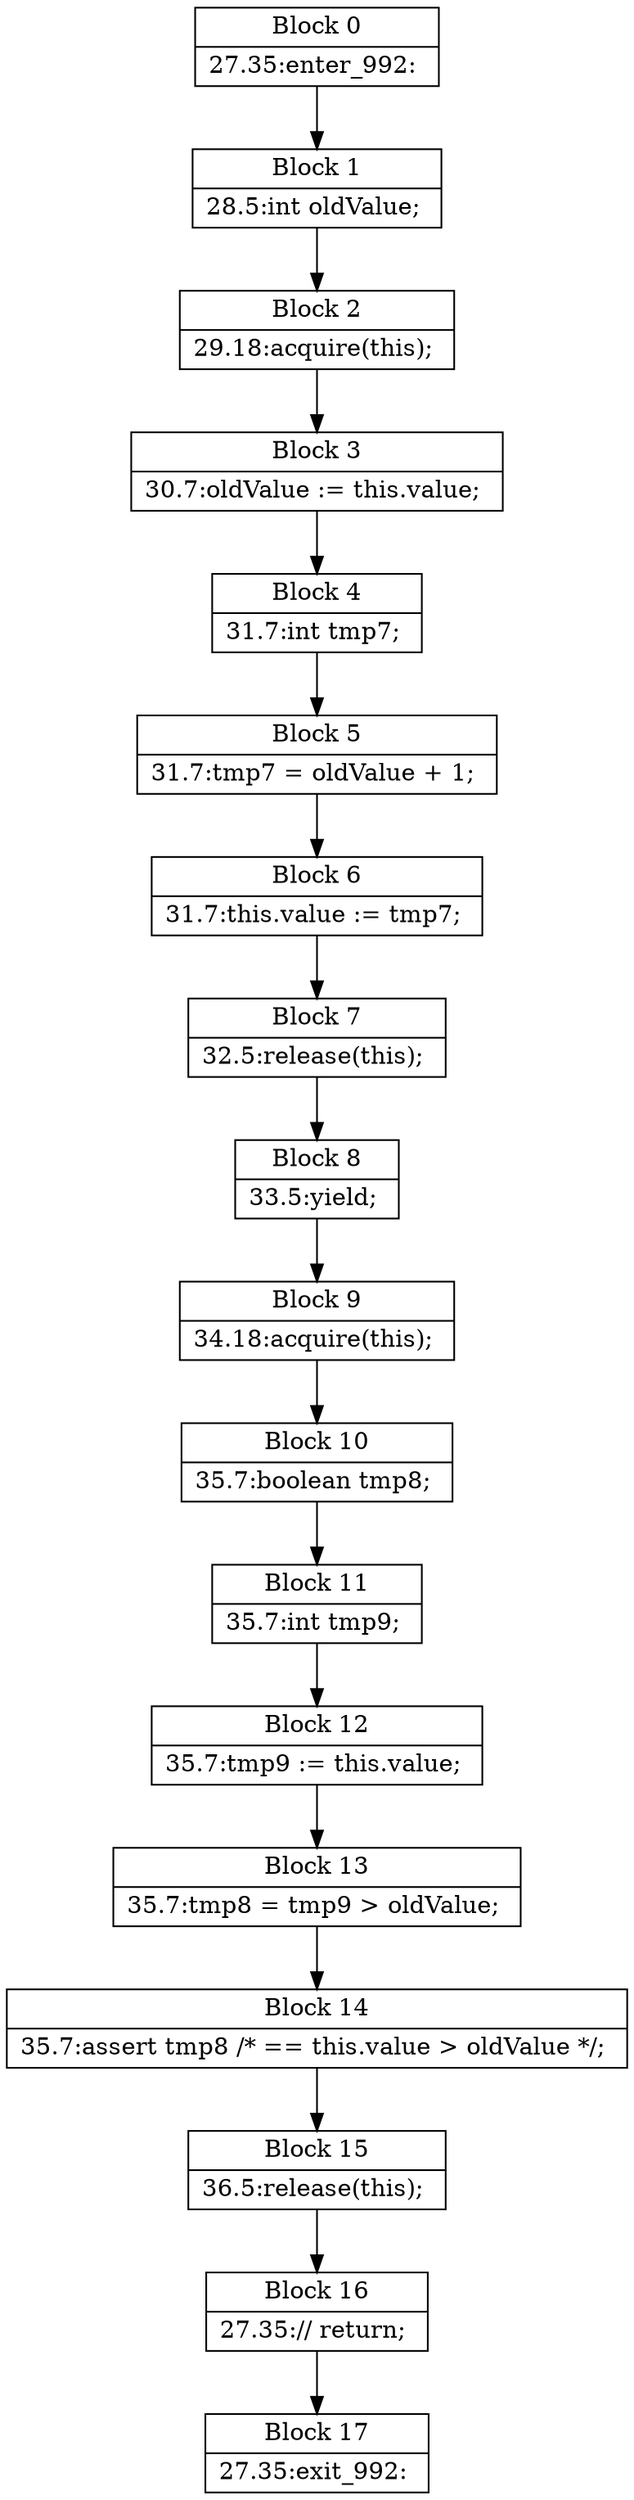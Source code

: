 digraph G {
   node [shape=record];
B0[label="{Block 0|27.35:enter_992: \n}"];
B1[label="{Block 1|28.5:int oldValue; \n}"];
B2[label="{Block 2|29.18:acquire(this); \n}"];
B3[label="{Block 3|30.7:oldValue := this.value; \n}"];
B4[label="{Block 4|31.7:int tmp7; \n}"];
B5[label="{Block 5|31.7:tmp7 = oldValue + 1; \n}"];
B6[label="{Block 6|31.7:this.value := tmp7; \n}"];
B7[label="{Block 7|32.5:release(this); \n}"];
B8[label="{Block 8|33.5:yield; \n}"];
B9[label="{Block 9|34.18:acquire(this); \n}"];
B10[label="{Block 10|35.7:boolean tmp8; \n}"];
B11[label="{Block 11|35.7:int tmp9; \n}"];
B12[label="{Block 12|35.7:tmp9 := this.value; \n}"];
B13[label="{Block 13|35.7:tmp8 = tmp9 \> oldValue; \n}"];
B14[label="{Block 14|35.7:assert tmp8 /* == this.value \> oldValue */; \n}"];
B15[label="{Block 15|36.5:release(this); \n}"];
B16[label="{Block 16|27.35:// return; \n}"];
B17[label="{Block 17|27.35:exit_992: \n}"];
B0 -> B1;
B1 -> B2;
B2 -> B3;
B3 -> B4;
B4 -> B5;
B5 -> B6;
B6 -> B7;
B7 -> B8;
B8 -> B9;
B9 -> B10;
B10 -> B11;
B11 -> B12;
B12 -> B13;
B13 -> B14;
B14 -> B15;
B15 -> B16;
B16 -> B17;
}
